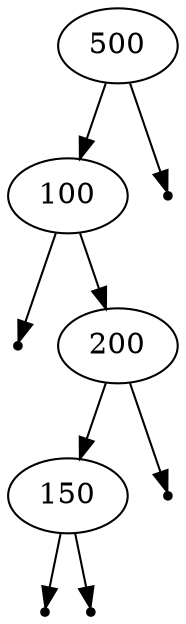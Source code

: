 digraph {
	graph [ordering="out"];
	500 -> 100;
	null500r [shape="point"];
	500 -> null500r;
	null100l [shape="point"];
	100 -> null100l;
	100 -> 200;
	200 -> 150;
	null200r [shape="point"];
	200 -> null200r;
	null150l [shape="point"];
	150 -> null150l;
	null150r [shape="point"];
	150 -> null150r;
}
digraph {
	graph [ordering="out"];
	500 -> 100;
	null500r [shape="point"];
	500 -> null500r;
	null100l [shape="point"];
	100 -> null100l;
	100 -> 150;
	null150l [shape="point"];
	150 -> null150l;
	150 -> 200;
	null200l [shape="point"];
	200 -> null200l;
	null200r [shape="point"];
	200 -> null200r;
}
digraph {
	graph [ordering="out"];
	500 -> 150;
	null500r [shape="point"];
	500 -> null500r;
	150 -> 100;
	150 -> 200;
	null100l [shape="point"];
	100 -> null100l;
	null100r [shape="point"];
	100 -> null100r;
	null200l [shape="point"];
	200 -> null200l;
	null200r [shape="point"];
	200 -> null200r;
}
digraph {
	graph [ordering="out"];
	500 -> 200;
	null500r [shape="point"];
	500 -> null500r;
	200 -> 150;
	null200r [shape="point"];
	200 -> null200r;
	150 -> 100;
	null150r [shape="point"];
	150 -> null150r;
	null100l [shape="point"];
	100 -> null100l;
	null100r [shape="point"];
	100 -> null100r;
}
digraph {
	graph [ordering="out"];
	200 -> 150;
	200 -> 500;
	150 -> 100;
	null150r [shape="point"];
	150 -> null150r;
	null100l [shape="point"];
	100 -> null100l;
	null100r [shape="point"];
	100 -> null100r;
	null500l [shape="point"];
	500 -> null500l;
	null500r [shape="point"];
	500 -> null500r;
}
